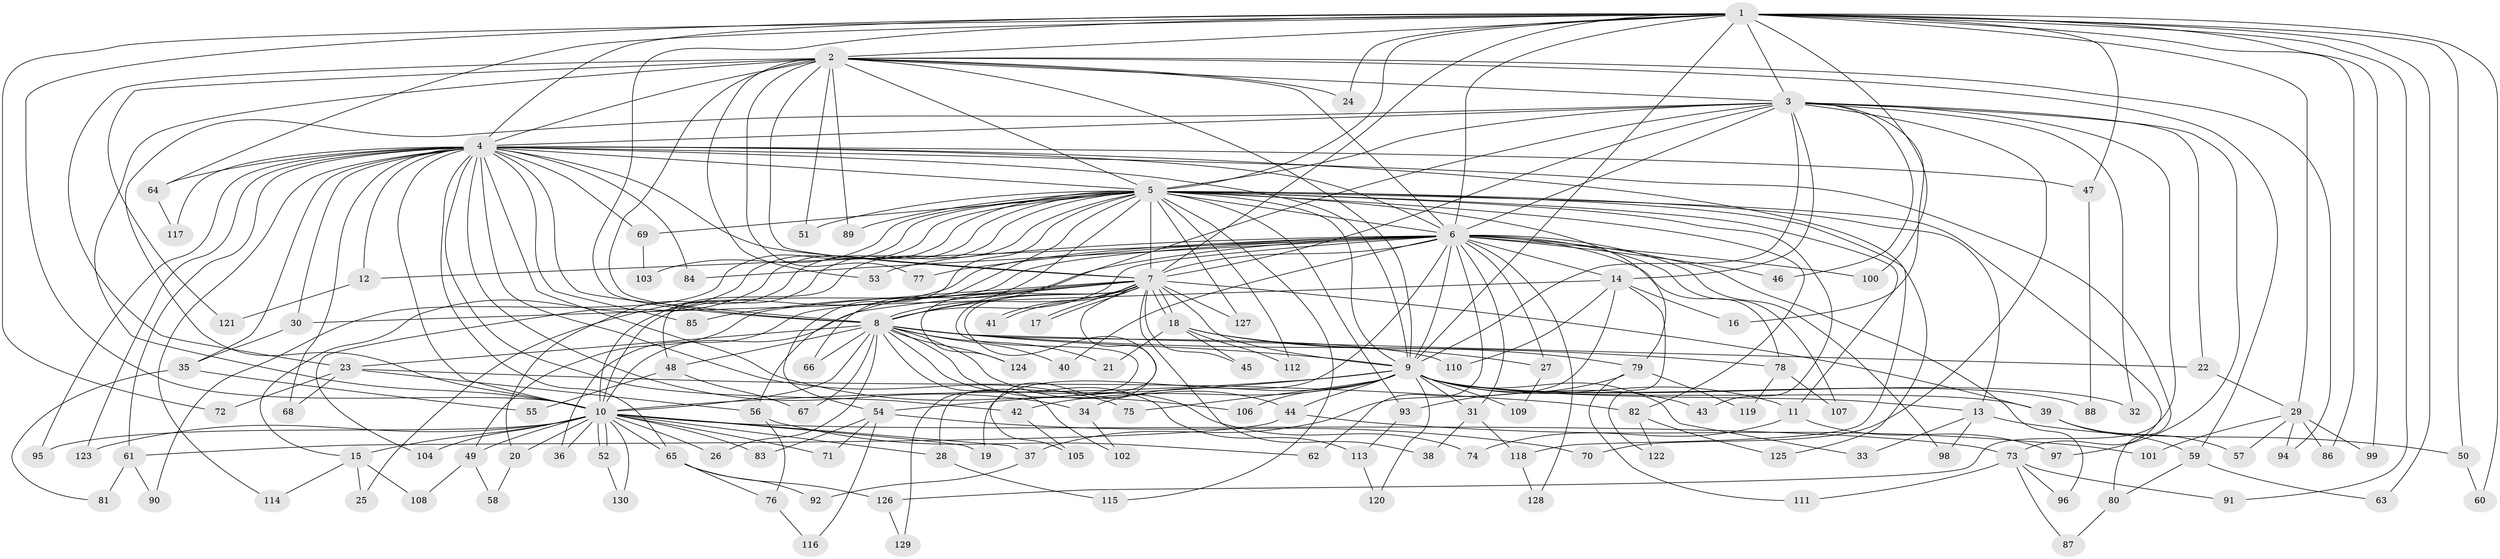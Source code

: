 // Generated by graph-tools (version 1.1) at 2025/13/03/09/25 04:13:48]
// undirected, 130 vertices, 285 edges
graph export_dot {
graph [start="1"]
  node [color=gray90,style=filled];
  1;
  2;
  3;
  4;
  5;
  6;
  7;
  8;
  9;
  10;
  11;
  12;
  13;
  14;
  15;
  16;
  17;
  18;
  19;
  20;
  21;
  22;
  23;
  24;
  25;
  26;
  27;
  28;
  29;
  30;
  31;
  32;
  33;
  34;
  35;
  36;
  37;
  38;
  39;
  40;
  41;
  42;
  43;
  44;
  45;
  46;
  47;
  48;
  49;
  50;
  51;
  52;
  53;
  54;
  55;
  56;
  57;
  58;
  59;
  60;
  61;
  62;
  63;
  64;
  65;
  66;
  67;
  68;
  69;
  70;
  71;
  72;
  73;
  74;
  75;
  76;
  77;
  78;
  79;
  80;
  81;
  82;
  83;
  84;
  85;
  86;
  87;
  88;
  89;
  90;
  91;
  92;
  93;
  94;
  95;
  96;
  97;
  98;
  99;
  100;
  101;
  102;
  103;
  104;
  105;
  106;
  107;
  108;
  109;
  110;
  111;
  112;
  113;
  114;
  115;
  116;
  117;
  118;
  119;
  120;
  121;
  122;
  123;
  124;
  125;
  126;
  127;
  128;
  129;
  130;
  1 -- 2;
  1 -- 3;
  1 -- 4;
  1 -- 5;
  1 -- 6;
  1 -- 7;
  1 -- 8;
  1 -- 9;
  1 -- 10;
  1 -- 24;
  1 -- 29;
  1 -- 47;
  1 -- 50;
  1 -- 60;
  1 -- 63;
  1 -- 64;
  1 -- 72;
  1 -- 86;
  1 -- 91;
  1 -- 99;
  1 -- 100;
  2 -- 3;
  2 -- 4;
  2 -- 5;
  2 -- 6;
  2 -- 7;
  2 -- 8;
  2 -- 9;
  2 -- 10;
  2 -- 23;
  2 -- 24;
  2 -- 51;
  2 -- 53;
  2 -- 59;
  2 -- 77;
  2 -- 89;
  2 -- 94;
  2 -- 121;
  3 -- 4;
  3 -- 5;
  3 -- 6;
  3 -- 7;
  3 -- 8;
  3 -- 9;
  3 -- 10;
  3 -- 14;
  3 -- 16;
  3 -- 22;
  3 -- 32;
  3 -- 46;
  3 -- 70;
  3 -- 97;
  3 -- 126;
  4 -- 5;
  4 -- 6;
  4 -- 7;
  4 -- 8;
  4 -- 9;
  4 -- 10;
  4 -- 12;
  4 -- 30;
  4 -- 34;
  4 -- 35;
  4 -- 42;
  4 -- 47;
  4 -- 61;
  4 -- 64;
  4 -- 65;
  4 -- 68;
  4 -- 69;
  4 -- 75;
  4 -- 80;
  4 -- 84;
  4 -- 85;
  4 -- 95;
  4 -- 106;
  4 -- 114;
  4 -- 117;
  4 -- 118;
  4 -- 123;
  5 -- 6;
  5 -- 7;
  5 -- 8;
  5 -- 9;
  5 -- 10;
  5 -- 11;
  5 -- 13;
  5 -- 15;
  5 -- 20;
  5 -- 43;
  5 -- 48;
  5 -- 51;
  5 -- 54;
  5 -- 66;
  5 -- 69;
  5 -- 73;
  5 -- 79;
  5 -- 82;
  5 -- 89;
  5 -- 90;
  5 -- 93;
  5 -- 103;
  5 -- 104;
  5 -- 112;
  5 -- 115;
  5 -- 125;
  5 -- 127;
  6 -- 7;
  6 -- 8;
  6 -- 9;
  6 -- 10;
  6 -- 12;
  6 -- 14;
  6 -- 19;
  6 -- 25;
  6 -- 27;
  6 -- 31;
  6 -- 40;
  6 -- 46;
  6 -- 53;
  6 -- 56;
  6 -- 62;
  6 -- 77;
  6 -- 78;
  6 -- 84;
  6 -- 96;
  6 -- 98;
  6 -- 100;
  6 -- 107;
  6 -- 128;
  7 -- 8;
  7 -- 9;
  7 -- 10;
  7 -- 17;
  7 -- 17;
  7 -- 18;
  7 -- 18;
  7 -- 28;
  7 -- 36;
  7 -- 38;
  7 -- 39;
  7 -- 41;
  7 -- 41;
  7 -- 45;
  7 -- 49;
  7 -- 85;
  7 -- 105;
  7 -- 124;
  7 -- 127;
  7 -- 129;
  8 -- 9;
  8 -- 10;
  8 -- 21;
  8 -- 22;
  8 -- 23;
  8 -- 26;
  8 -- 40;
  8 -- 44;
  8 -- 48;
  8 -- 66;
  8 -- 67;
  8 -- 74;
  8 -- 78;
  8 -- 102;
  8 -- 110;
  8 -- 113;
  8 -- 124;
  9 -- 10;
  9 -- 11;
  9 -- 13;
  9 -- 31;
  9 -- 32;
  9 -- 33;
  9 -- 34;
  9 -- 39;
  9 -- 42;
  9 -- 43;
  9 -- 44;
  9 -- 54;
  9 -- 75;
  9 -- 88;
  9 -- 106;
  9 -- 109;
  9 -- 120;
  10 -- 15;
  10 -- 19;
  10 -- 20;
  10 -- 26;
  10 -- 28;
  10 -- 36;
  10 -- 37;
  10 -- 49;
  10 -- 52;
  10 -- 52;
  10 -- 65;
  10 -- 71;
  10 -- 73;
  10 -- 83;
  10 -- 95;
  10 -- 104;
  10 -- 123;
  10 -- 130;
  11 -- 74;
  11 -- 97;
  12 -- 121;
  13 -- 33;
  13 -- 50;
  13 -- 98;
  14 -- 16;
  14 -- 30;
  14 -- 37;
  14 -- 110;
  14 -- 122;
  15 -- 25;
  15 -- 108;
  15 -- 114;
  18 -- 21;
  18 -- 27;
  18 -- 45;
  18 -- 79;
  18 -- 112;
  20 -- 58;
  22 -- 29;
  23 -- 56;
  23 -- 68;
  23 -- 72;
  23 -- 82;
  27 -- 109;
  28 -- 115;
  29 -- 57;
  29 -- 86;
  29 -- 94;
  29 -- 99;
  29 -- 101;
  30 -- 35;
  31 -- 38;
  31 -- 118;
  34 -- 102;
  35 -- 55;
  35 -- 81;
  37 -- 92;
  39 -- 57;
  39 -- 59;
  42 -- 105;
  44 -- 61;
  44 -- 101;
  47 -- 88;
  48 -- 55;
  48 -- 67;
  49 -- 58;
  49 -- 108;
  50 -- 60;
  52 -- 130;
  54 -- 70;
  54 -- 71;
  54 -- 83;
  54 -- 116;
  56 -- 62;
  56 -- 76;
  59 -- 63;
  59 -- 80;
  61 -- 81;
  61 -- 90;
  64 -- 117;
  65 -- 76;
  65 -- 92;
  65 -- 126;
  69 -- 103;
  73 -- 87;
  73 -- 91;
  73 -- 96;
  73 -- 111;
  76 -- 116;
  78 -- 107;
  78 -- 119;
  79 -- 93;
  79 -- 111;
  79 -- 119;
  80 -- 87;
  82 -- 122;
  82 -- 125;
  93 -- 113;
  113 -- 120;
  118 -- 128;
  126 -- 129;
}
